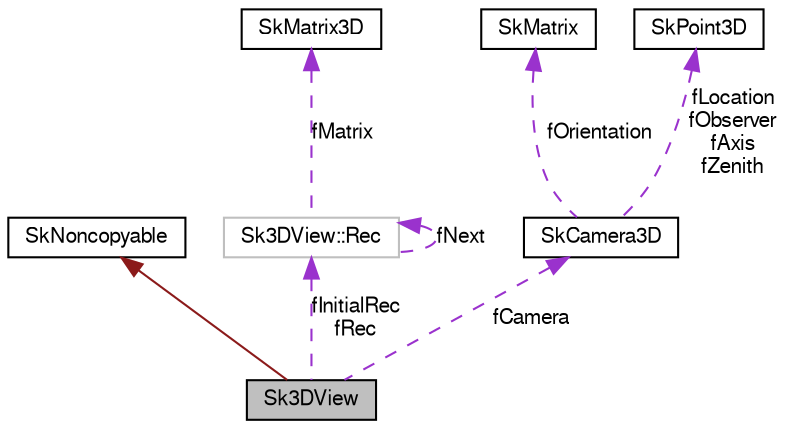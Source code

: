 digraph G
{
  edge [fontname="FreeSans",fontsize="10",labelfontname="FreeSans",labelfontsize="10"];
  node [fontname="FreeSans",fontsize="10",shape=record];
  Node1 [label="Sk3DView",height=0.2,width=0.4,color="black", fillcolor="grey75", style="filled" fontcolor="black"];
  Node2 -> Node1 [dir=back,color="firebrick4",fontsize="10",style="solid",fontname="FreeSans"];
  Node2 [label="SkNoncopyable",height=0.2,width=0.4,color="black", fillcolor="white", style="filled",URL="$class_sk_noncopyable.html"];
  Node3 -> Node1 [dir=back,color="darkorchid3",fontsize="10",style="dashed",label="fInitialRec\nfRec",fontname="FreeSans"];
  Node3 [label="Sk3DView::Rec",height=0.2,width=0.4,color="grey75", fillcolor="white", style="filled"];
  Node3 -> Node3 [dir=back,color="darkorchid3",fontsize="10",style="dashed",label="fNext",fontname="FreeSans"];
  Node4 -> Node3 [dir=back,color="darkorchid3",fontsize="10",style="dashed",label="fMatrix",fontname="FreeSans"];
  Node4 [label="SkMatrix3D",height=0.2,width=0.4,color="black", fillcolor="white", style="filled",URL="$struct_sk_matrix3_d.html"];
  Node5 -> Node1 [dir=back,color="darkorchid3",fontsize="10",style="dashed",label="fCamera",fontname="FreeSans"];
  Node5 [label="SkCamera3D",height=0.2,width=0.4,color="black", fillcolor="white", style="filled",URL="$class_sk_camera3_d.html"];
  Node6 -> Node5 [dir=back,color="darkorchid3",fontsize="10",style="dashed",label="fOrientation",fontname="FreeSans"];
  Node6 [label="SkMatrix",height=0.2,width=0.4,color="black", fillcolor="white", style="filled",URL="$class_sk_matrix.html"];
  Node7 -> Node5 [dir=back,color="darkorchid3",fontsize="10",style="dashed",label="fLocation\nfObserver\nfAxis\nfZenith",fontname="FreeSans"];
  Node7 [label="SkPoint3D",height=0.2,width=0.4,color="black", fillcolor="white", style="filled",URL="$struct_sk_point3_d.html"];
}
